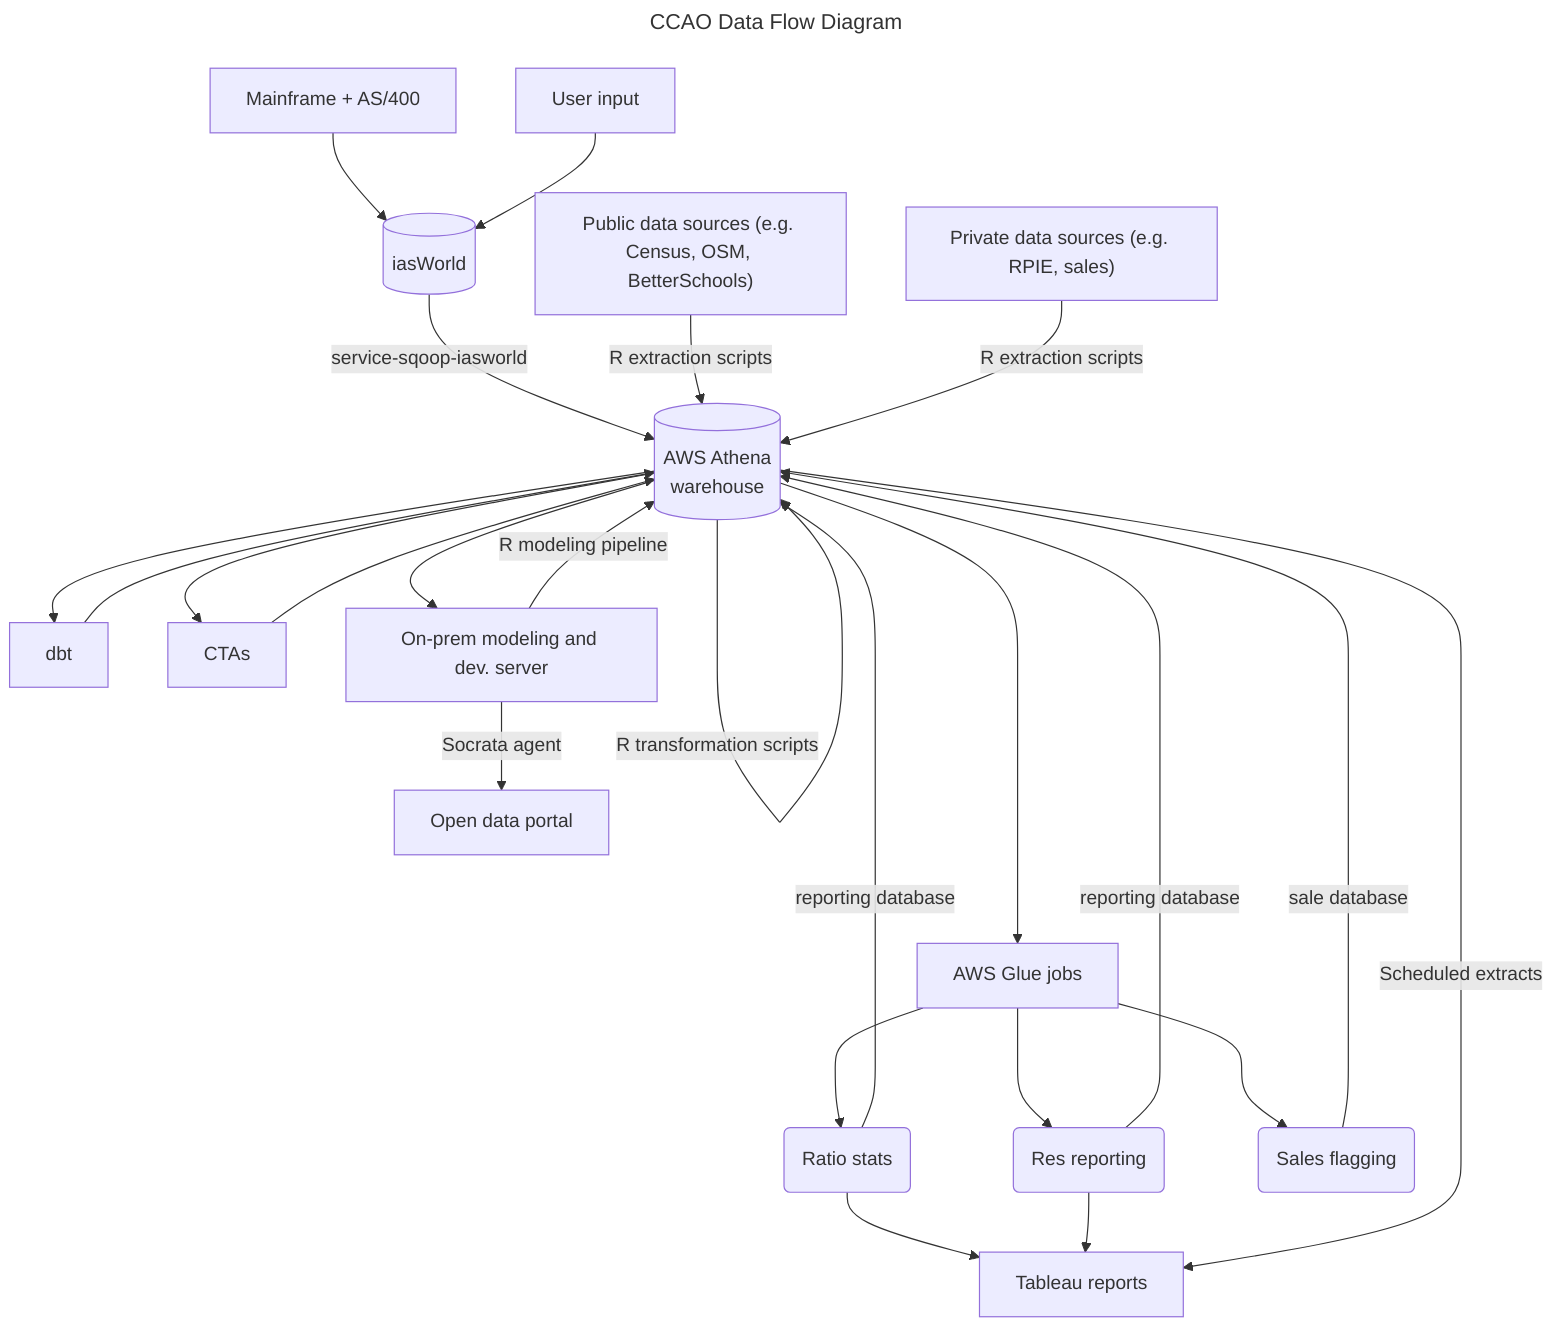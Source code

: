 ---
title: CCAO Data Flow Diagram
---
flowchart TD
  A[Mainframe + AS/400] & B[User input] --> C[(iasWorld)]
  C -- service-sqoop-iasworld --> D[(AWS Athena\nwarehouse)]
  E["Public data sources (e.g. Census, OSM, BetterSchools)"] & F["Private data sources (e.g. RPIE, sales)"] -- R extraction scripts --> D
  D -- R transformation scripts --> D
  D --> I[dbt] --> D
  D --> J[CTAs] --> D
  D ----> K[AWS Glue jobs]
  K ---> L(Ratio stats) -- reporting database --> D
  K ---> M(Res reporting) -- reporting database --> D
  K ---> N(Sales flagging) -- sale database --> D
  D --> O[On-prem modeling and dev. server] -- Socrata agent --> P[Open data portal]
  O -- R modeling pipeline --> D
  L & M --> Q[Tableau reports]
  D -- Scheduled extracts --> Q